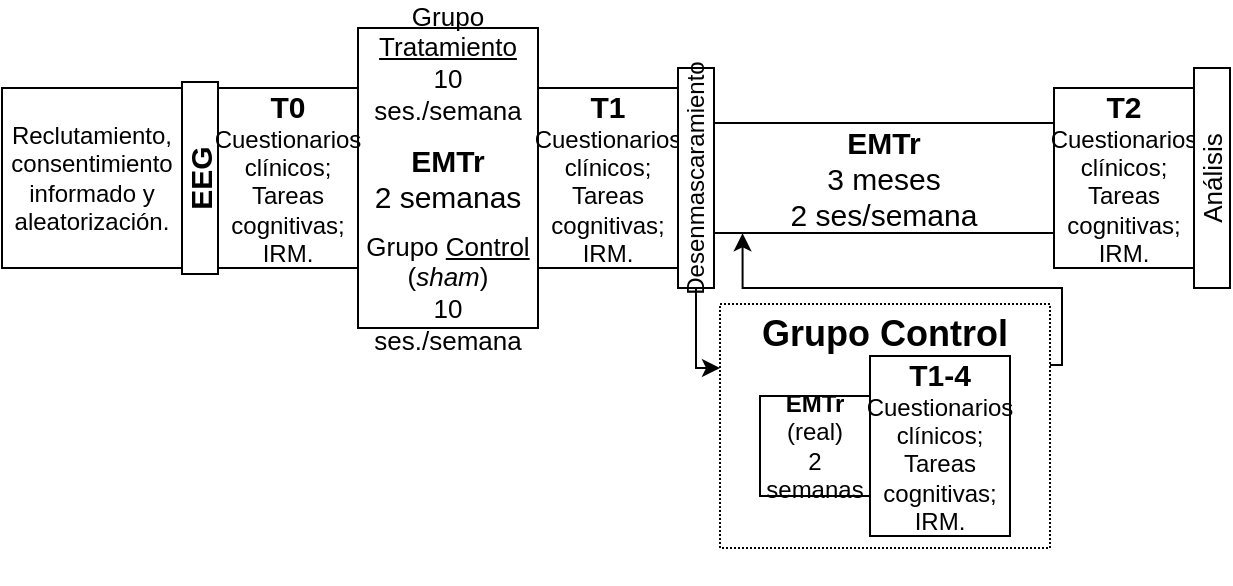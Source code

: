 <mxfile version="11.1.4" type="github"><diagram id="X8QFbIyJNCcSeq-3zXTJ" name="Page-1"><mxGraphModel dx="474" dy="274" grid="1" gridSize="10" guides="1" tooltips="1" connect="1" arrows="1" fold="1" page="1" pageScale="1" pageWidth="850" pageHeight="1100" math="0" shadow="0"><root><mxCell id="0"/><mxCell id="1" parent="0"/><mxCell id="rkIUl9ga3imvRnDAsCv6-23" style="edgeStyle=orthogonalEdgeStyle;rounded=0;orthogonalLoop=1;jettySize=auto;html=1;entryX=0.084;entryY=1.003;entryDx=0;entryDy=0;exitX=1;exitY=0.25;exitDx=0;exitDy=0;entryPerimeter=0;" edge="1" parent="1" source="rkIUl9ga3imvRnDAsCv6-20" target="rkIUl9ga3imvRnDAsCv6-18"><mxGeometry relative="1" as="geometry"><Array as="points"><mxPoint x="560" y="209"/><mxPoint x="560" y="170"/><mxPoint x="400" y="170"/></Array></mxGeometry></mxCell><mxCell id="rkIUl9ga3imvRnDAsCv6-20" value="" style="rounded=0;whiteSpace=wrap;html=1;dashed=1;dashPattern=1 1;rotation=0;" vertex="1" parent="1"><mxGeometry x="389" y="178" width="165" height="122" as="geometry"/></mxCell><mxCell id="rkIUl9ga3imvRnDAsCv6-1" value="&lt;font style=&quot;font-size: 12px&quot;&gt;Reclutamiento, &lt;br&gt;consentimiento informado y aleatorización.&lt;br&gt;&lt;/font&gt;" style="rounded=0;whiteSpace=wrap;html=1;rotation=0;" vertex="1" parent="1"><mxGeometry x="30" y="70" width="90" height="90" as="geometry"/></mxCell><mxCell id="rkIUl9ga3imvRnDAsCv6-4" value="&lt;h2 style=&quot;font-size: 15px&quot;&gt;&lt;font style=&quot;font-size: 15px&quot;&gt;EEG&lt;/font&gt;&lt;/h2&gt;" style="rounded=0;whiteSpace=wrap;html=1;rotation=-90;" vertex="1" parent="1"><mxGeometry x="81" y="106" width="96" height="18" as="geometry"/></mxCell><mxCell id="rkIUl9ga3imvRnDAsCv6-7" value="&lt;font style=&quot;font-size: 13px&quot;&gt;Grupo &lt;u&gt;Tratamiento&lt;/u&gt;&lt;br&gt;10 ses./semana&lt;/font&gt;&lt;font style=&quot;font-size: 12px&quot;&gt;&lt;br&gt;&lt;/font&gt;&lt;div style=&quot;font-size: 7px&quot;&gt;&lt;font style=&quot;font-size: 7px&quot;&gt;&lt;br&gt;&lt;/font&gt;&lt;/div&gt;&lt;div style=&quot;font-size: 15px&quot;&gt;&lt;font style=&quot;font-size: 15px&quot;&gt;&lt;b&gt;EMTr&lt;/b&gt;&lt;br&gt;2 semanas&lt;br&gt;&lt;/font&gt;&lt;/div&gt;&lt;div style=&quot;font-size: 7px&quot;&gt;&lt;font style=&quot;font-size: 7px&quot;&gt;&lt;br&gt;&lt;/font&gt;&lt;/div&gt;&lt;div style=&quot;font-size: 13px&quot;&gt;&lt;font style=&quot;font-size: 13px&quot;&gt;Grupo &lt;u&gt;Control&lt;/u&gt;&lt;br&gt;(&lt;i&gt;sham&lt;/i&gt;)&lt;br&gt;10 ses./semana&lt;br&gt;&lt;/font&gt;&lt;/div&gt;" style="rounded=0;whiteSpace=wrap;html=1;rotation=0;" vertex="1" parent="1"><mxGeometry x="208" y="40" width="90" height="150" as="geometry"/></mxCell><mxCell id="rkIUl9ga3imvRnDAsCv6-10" value="&lt;font style=&quot;font-size: 15px&quot;&gt;&lt;b&gt;&lt;font style=&quot;font-size: 15px&quot;&gt;T0&lt;/font&gt;&lt;/b&gt;&lt;/font&gt;&lt;br&gt;Cuestionarios clínicos;&lt;br&gt;Tareas cognitivas;&lt;br&gt;IRM." style="rounded=0;whiteSpace=wrap;html=1;rotation=0;" vertex="1" parent="1"><mxGeometry x="138" y="70" width="70" height="90" as="geometry"/></mxCell><mxCell id="rkIUl9ga3imvRnDAsCv6-13" value="&lt;font style=&quot;font-size: 15px&quot;&gt;&lt;b&gt;&lt;font style=&quot;font-size: 15px&quot;&gt;T1&lt;/font&gt;&lt;/b&gt;&lt;/font&gt;&lt;br&gt;Cuestionarios clínicos;&lt;br&gt;Tareas cognitivas;&lt;br&gt;IRM." style="rounded=0;whiteSpace=wrap;html=1;rotation=0;" vertex="1" parent="1"><mxGeometry x="298" y="70" width="70" height="90" as="geometry"/></mxCell><mxCell id="rkIUl9ga3imvRnDAsCv6-14" value="" style="rounded=0;whiteSpace=wrap;html=1;rotation=-90;strokeColor=none;" vertex="1" parent="1"><mxGeometry x="230" y="260" width="96" height="20" as="geometry"/></mxCell><mxCell id="rkIUl9ga3imvRnDAsCv6-22" style="edgeStyle=orthogonalEdgeStyle;rounded=0;orthogonalLoop=1;jettySize=auto;html=1;" edge="1" parent="1" source="rkIUl9ga3imvRnDAsCv6-15"><mxGeometry relative="1" as="geometry"><mxPoint x="389" y="210" as="targetPoint"/><Array as="points"><mxPoint x="377" y="210"/></Array></mxGeometry></mxCell><mxCell id="rkIUl9ga3imvRnDAsCv6-15" value="&lt;div&gt;Desenmascaramiento&lt;/div&gt;" style="rounded=0;whiteSpace=wrap;html=1;rotation=-90;" vertex="1" parent="1"><mxGeometry x="322" y="106" width="110" height="18" as="geometry"/></mxCell><mxCell id="rkIUl9ga3imvRnDAsCv6-16" value="&lt;div&gt;&lt;b&gt;EMTr &lt;/b&gt;(real)&lt;br&gt;2 semanas&lt;/div&gt;" style="rounded=0;whiteSpace=wrap;html=1;rotation=0;" vertex="1" parent="1"><mxGeometry x="409" y="224" width="55" height="50" as="geometry"/></mxCell><mxCell id="rkIUl9ga3imvRnDAsCv6-17" value="&lt;font style=&quot;font-size: 15px&quot;&gt;&lt;b&gt;&lt;font style=&quot;font-size: 15px&quot;&gt;T1-4&lt;/font&gt;&lt;/b&gt;&lt;/font&gt;&lt;br&gt;Cuestionarios clínicos;&lt;br&gt;Tareas cognitivas;&lt;br&gt;IRM." style="rounded=0;whiteSpace=wrap;html=1;rotation=0;" vertex="1" parent="1"><mxGeometry x="464" y="204" width="70" height="90" as="geometry"/></mxCell><mxCell id="rkIUl9ga3imvRnDAsCv6-18" value="&lt;font style=&quot;font-size: 15px&quot;&gt;&lt;b&gt;EMTr&lt;/b&gt;&lt;/font&gt;&lt;br&gt;&lt;div style=&quot;font-size: 15px&quot;&gt;&lt;font style=&quot;font-size: 15px&quot;&gt;3 meses&lt;br&gt;&lt;/font&gt;&lt;/div&gt;&lt;div style=&quot;font-size: 15px&quot;&gt;&lt;font style=&quot;font-size: 15px&quot;&gt;2 ses/semana&lt;br&gt;&lt;/font&gt;&lt;/div&gt;" style="rounded=0;whiteSpace=wrap;html=1;rotation=0;" vertex="1" parent="1"><mxGeometry x="386" y="87.5" width="170" height="55" as="geometry"/></mxCell><mxCell id="rkIUl9ga3imvRnDAsCv6-19" value="&lt;font style=&quot;font-size: 15px&quot;&gt;&lt;b&gt;&lt;font style=&quot;font-size: 15px&quot;&gt;T2&lt;/font&gt;&lt;/b&gt;&lt;/font&gt;&lt;br&gt;Cuestionarios clínicos;&lt;br&gt;Tareas cognitivas;&lt;br&gt;IRM." style="rounded=0;whiteSpace=wrap;html=1;rotation=0;" vertex="1" parent="1"><mxGeometry x="556" y="70" width="70" height="90" as="geometry"/></mxCell><mxCell id="rkIUl9ga3imvRnDAsCv6-21" value="&lt;b&gt;&lt;font style=&quot;font-size: 18px&quot;&gt;Grupo Control&lt;/font&gt;&lt;/b&gt;" style="text;html=1;strokeColor=none;fillColor=none;align=center;verticalAlign=middle;whiteSpace=wrap;rounded=0;dashed=1;dashPattern=1 1;rotation=0;" vertex="1" parent="1"><mxGeometry x="388.5" y="183" width="165" height="20" as="geometry"/></mxCell><mxCell id="rkIUl9ga3imvRnDAsCv6-24" value="&lt;div style=&quot;font-size: 13px&quot;&gt;Análisis&lt;/div&gt;" style="rounded=0;whiteSpace=wrap;html=1;rotation=-90;" vertex="1" parent="1"><mxGeometry x="580" y="106" width="110" height="18" as="geometry"/></mxCell></root></mxGraphModel></diagram></mxfile>